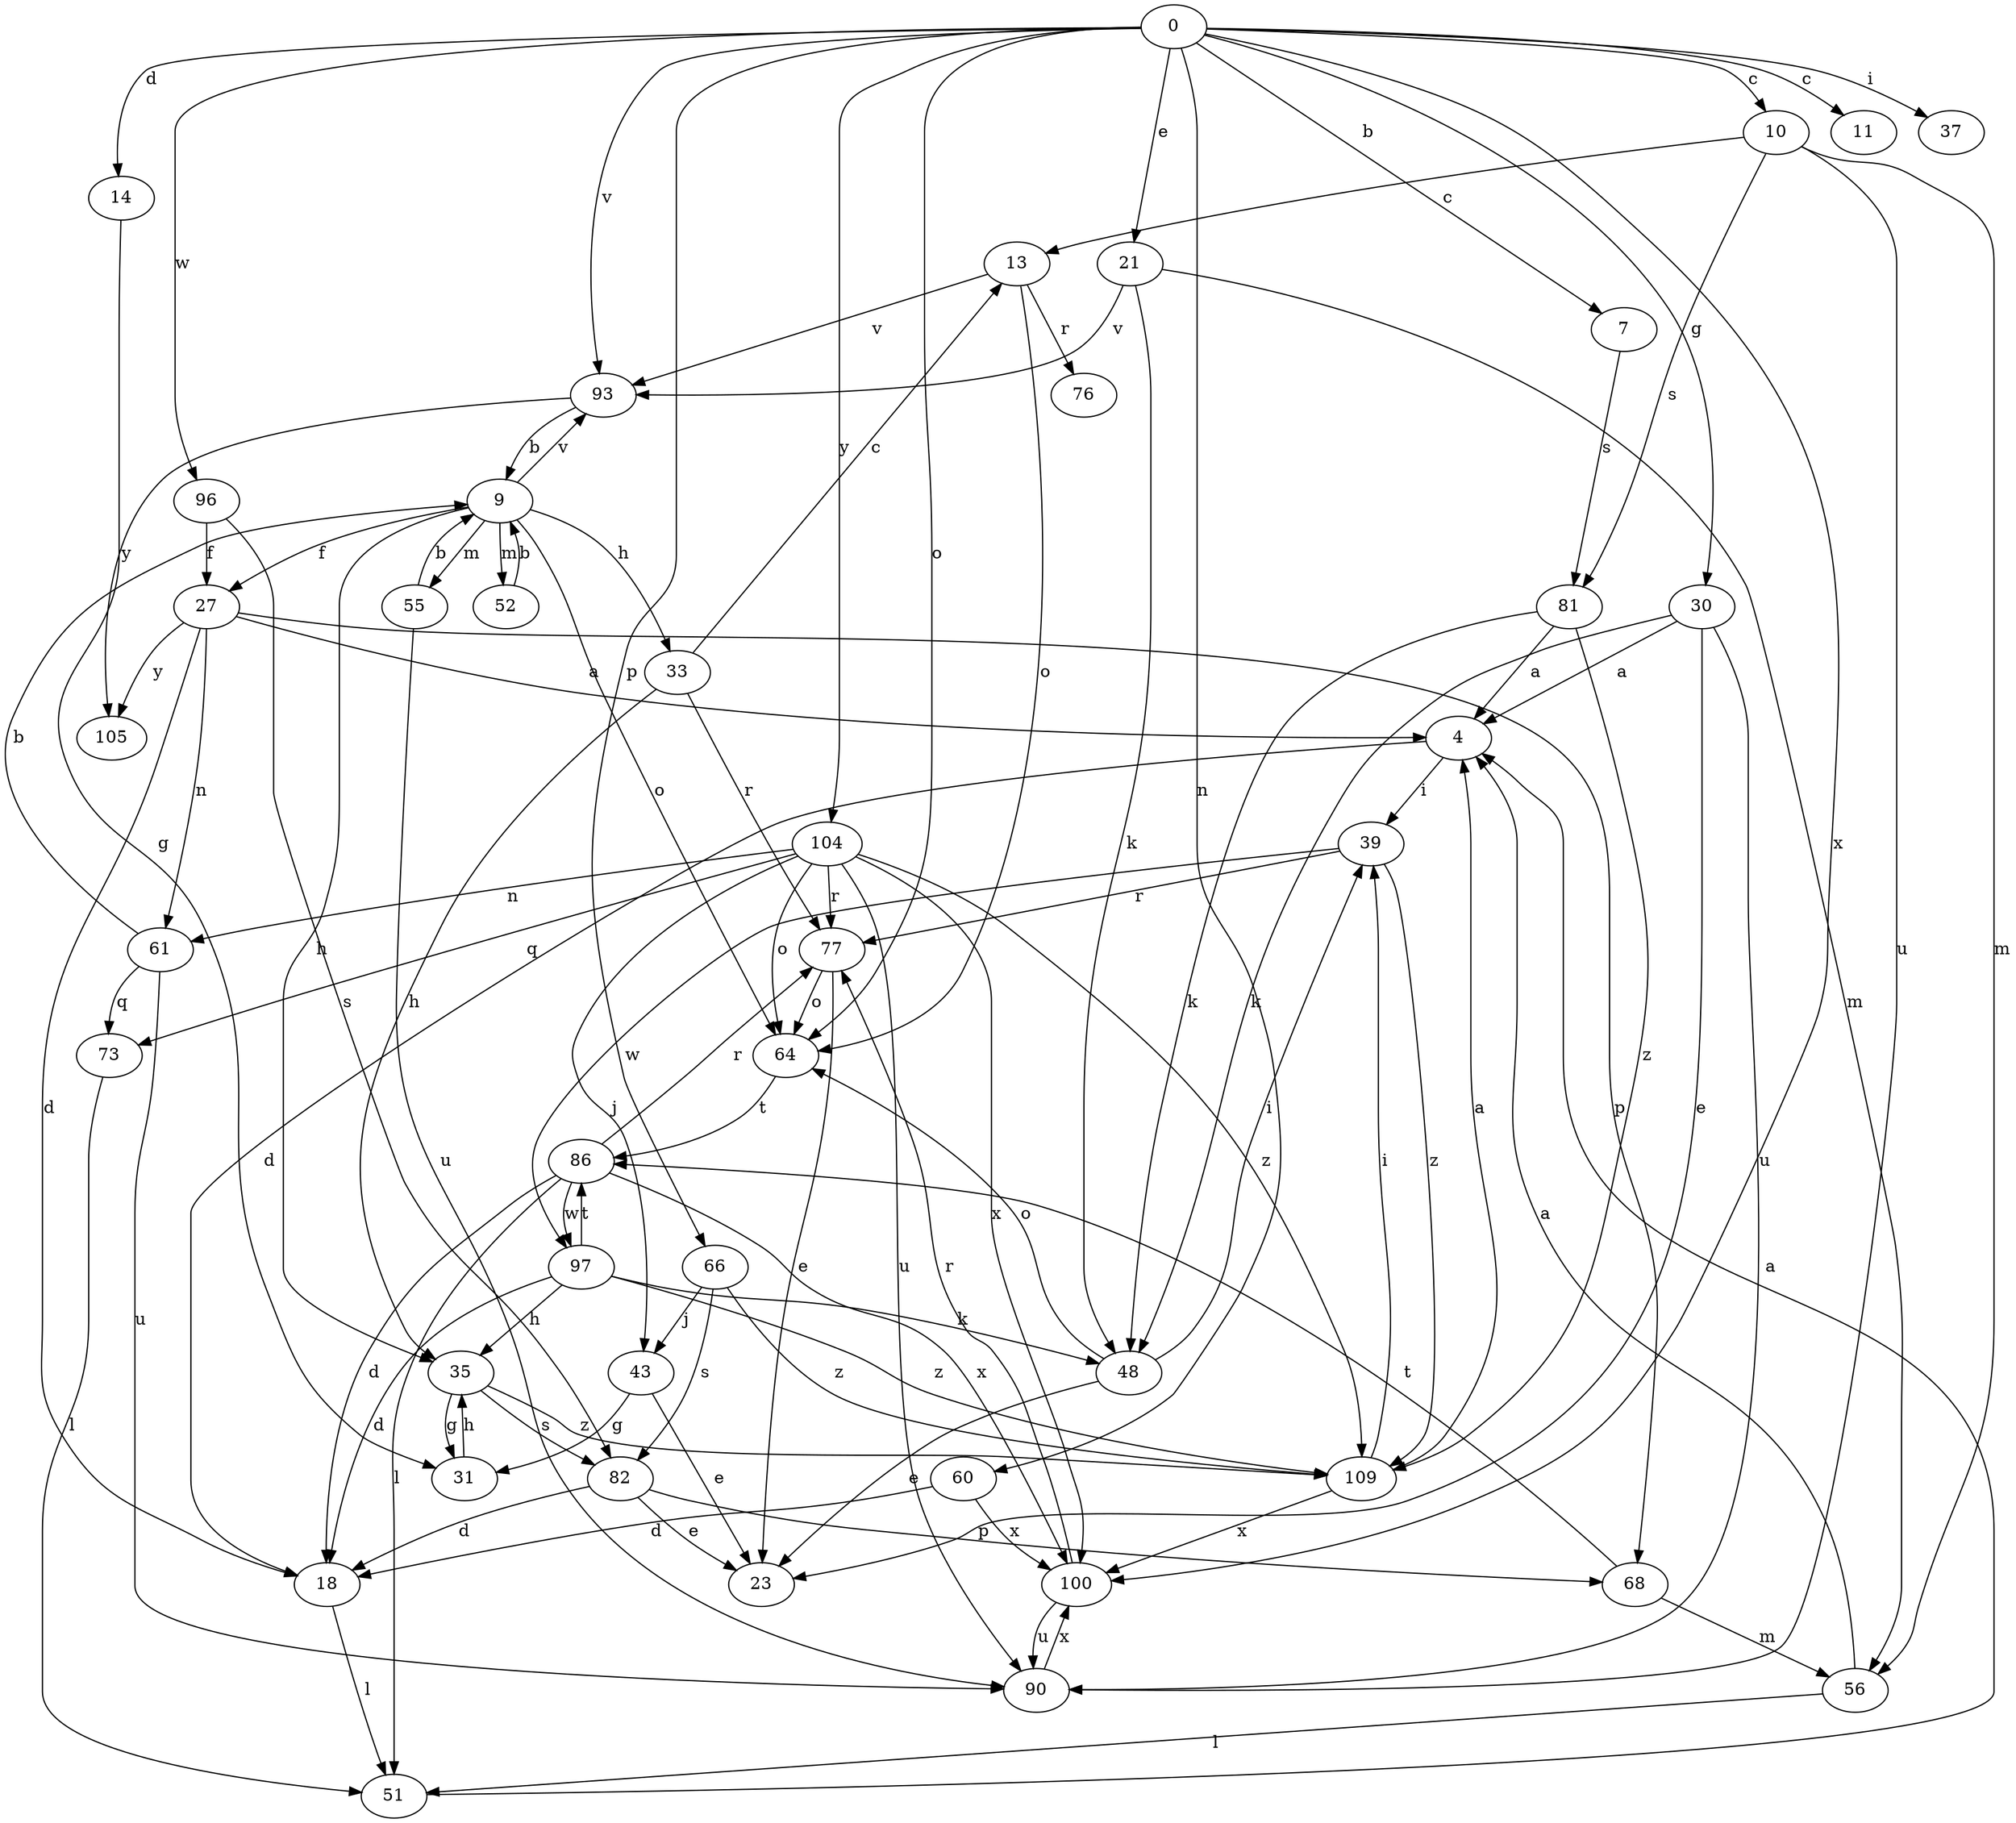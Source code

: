 strict digraph  {
0;
4;
7;
9;
10;
11;
13;
14;
18;
21;
23;
27;
30;
31;
33;
35;
37;
39;
43;
48;
51;
52;
55;
56;
60;
61;
64;
66;
68;
73;
76;
77;
81;
82;
86;
90;
93;
96;
97;
100;
104;
105;
109;
0 -> 7  [label=b];
0 -> 10  [label=c];
0 -> 11  [label=c];
0 -> 14  [label=d];
0 -> 21  [label=e];
0 -> 30  [label=g];
0 -> 37  [label=i];
0 -> 60  [label=n];
0 -> 64  [label=o];
0 -> 66  [label=p];
0 -> 93  [label=v];
0 -> 96  [label=w];
0 -> 100  [label=x];
0 -> 104  [label=y];
4 -> 18  [label=d];
4 -> 39  [label=i];
7 -> 81  [label=s];
9 -> 27  [label=f];
9 -> 33  [label=h];
9 -> 35  [label=h];
9 -> 52  [label=m];
9 -> 55  [label=m];
9 -> 64  [label=o];
9 -> 93  [label=v];
10 -> 13  [label=c];
10 -> 56  [label=m];
10 -> 81  [label=s];
10 -> 90  [label=u];
13 -> 64  [label=o];
13 -> 76  [label=r];
13 -> 93  [label=v];
14 -> 31  [label=g];
18 -> 51  [label=l];
21 -> 48  [label=k];
21 -> 56  [label=m];
21 -> 93  [label=v];
27 -> 4  [label=a];
27 -> 18  [label=d];
27 -> 61  [label=n];
27 -> 68  [label=p];
27 -> 105  [label=y];
30 -> 4  [label=a];
30 -> 23  [label=e];
30 -> 48  [label=k];
30 -> 90  [label=u];
31 -> 35  [label=h];
33 -> 13  [label=c];
33 -> 35  [label=h];
33 -> 77  [label=r];
35 -> 31  [label=g];
35 -> 82  [label=s];
35 -> 109  [label=z];
39 -> 77  [label=r];
39 -> 97  [label=w];
39 -> 109  [label=z];
43 -> 23  [label=e];
43 -> 31  [label=g];
48 -> 23  [label=e];
48 -> 39  [label=i];
48 -> 64  [label=o];
51 -> 4  [label=a];
52 -> 9  [label=b];
55 -> 9  [label=b];
55 -> 90  [label=u];
56 -> 4  [label=a];
56 -> 51  [label=l];
60 -> 18  [label=d];
60 -> 100  [label=x];
61 -> 9  [label=b];
61 -> 73  [label=q];
61 -> 90  [label=u];
64 -> 86  [label=t];
66 -> 43  [label=j];
66 -> 82  [label=s];
66 -> 109  [label=z];
68 -> 56  [label=m];
68 -> 86  [label=t];
73 -> 51  [label=l];
77 -> 23  [label=e];
77 -> 64  [label=o];
81 -> 4  [label=a];
81 -> 48  [label=k];
81 -> 109  [label=z];
82 -> 18  [label=d];
82 -> 23  [label=e];
82 -> 68  [label=p];
86 -> 18  [label=d];
86 -> 51  [label=l];
86 -> 77  [label=r];
86 -> 97  [label=w];
86 -> 100  [label=x];
90 -> 100  [label=x];
93 -> 9  [label=b];
93 -> 105  [label=y];
96 -> 27  [label=f];
96 -> 82  [label=s];
97 -> 18  [label=d];
97 -> 35  [label=h];
97 -> 48  [label=k];
97 -> 86  [label=t];
97 -> 109  [label=z];
100 -> 77  [label=r];
100 -> 90  [label=u];
104 -> 43  [label=j];
104 -> 61  [label=n];
104 -> 64  [label=o];
104 -> 73  [label=q];
104 -> 77  [label=r];
104 -> 90  [label=u];
104 -> 100  [label=x];
104 -> 109  [label=z];
109 -> 4  [label=a];
109 -> 39  [label=i];
109 -> 100  [label=x];
}
